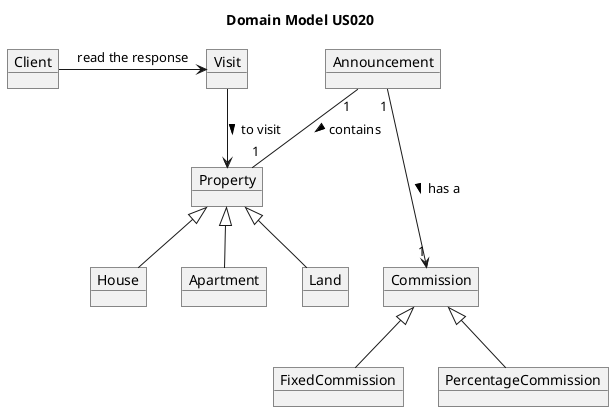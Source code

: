 @startuml

title Domain Model US020

object Client {

}

object Visit {

}

object Announcement {

}

object Property {

}

object House {


}

object Apartment {

}

object Land {

}

object Commission{

}

object FixedCommission {

}

object PercentageCommission {

}

Client -> Visit: read the response

Announcement "1" -- "1" Property: contains >
Announcement "1" ---> "1" Commission: has a >

Property <|-- House
Property <|-- Apartment
Property <|-- Land

Commission <|-- FixedCommission
Commission <|-- PercentageCommission

Visit --> Property: to visit >

@enduml
